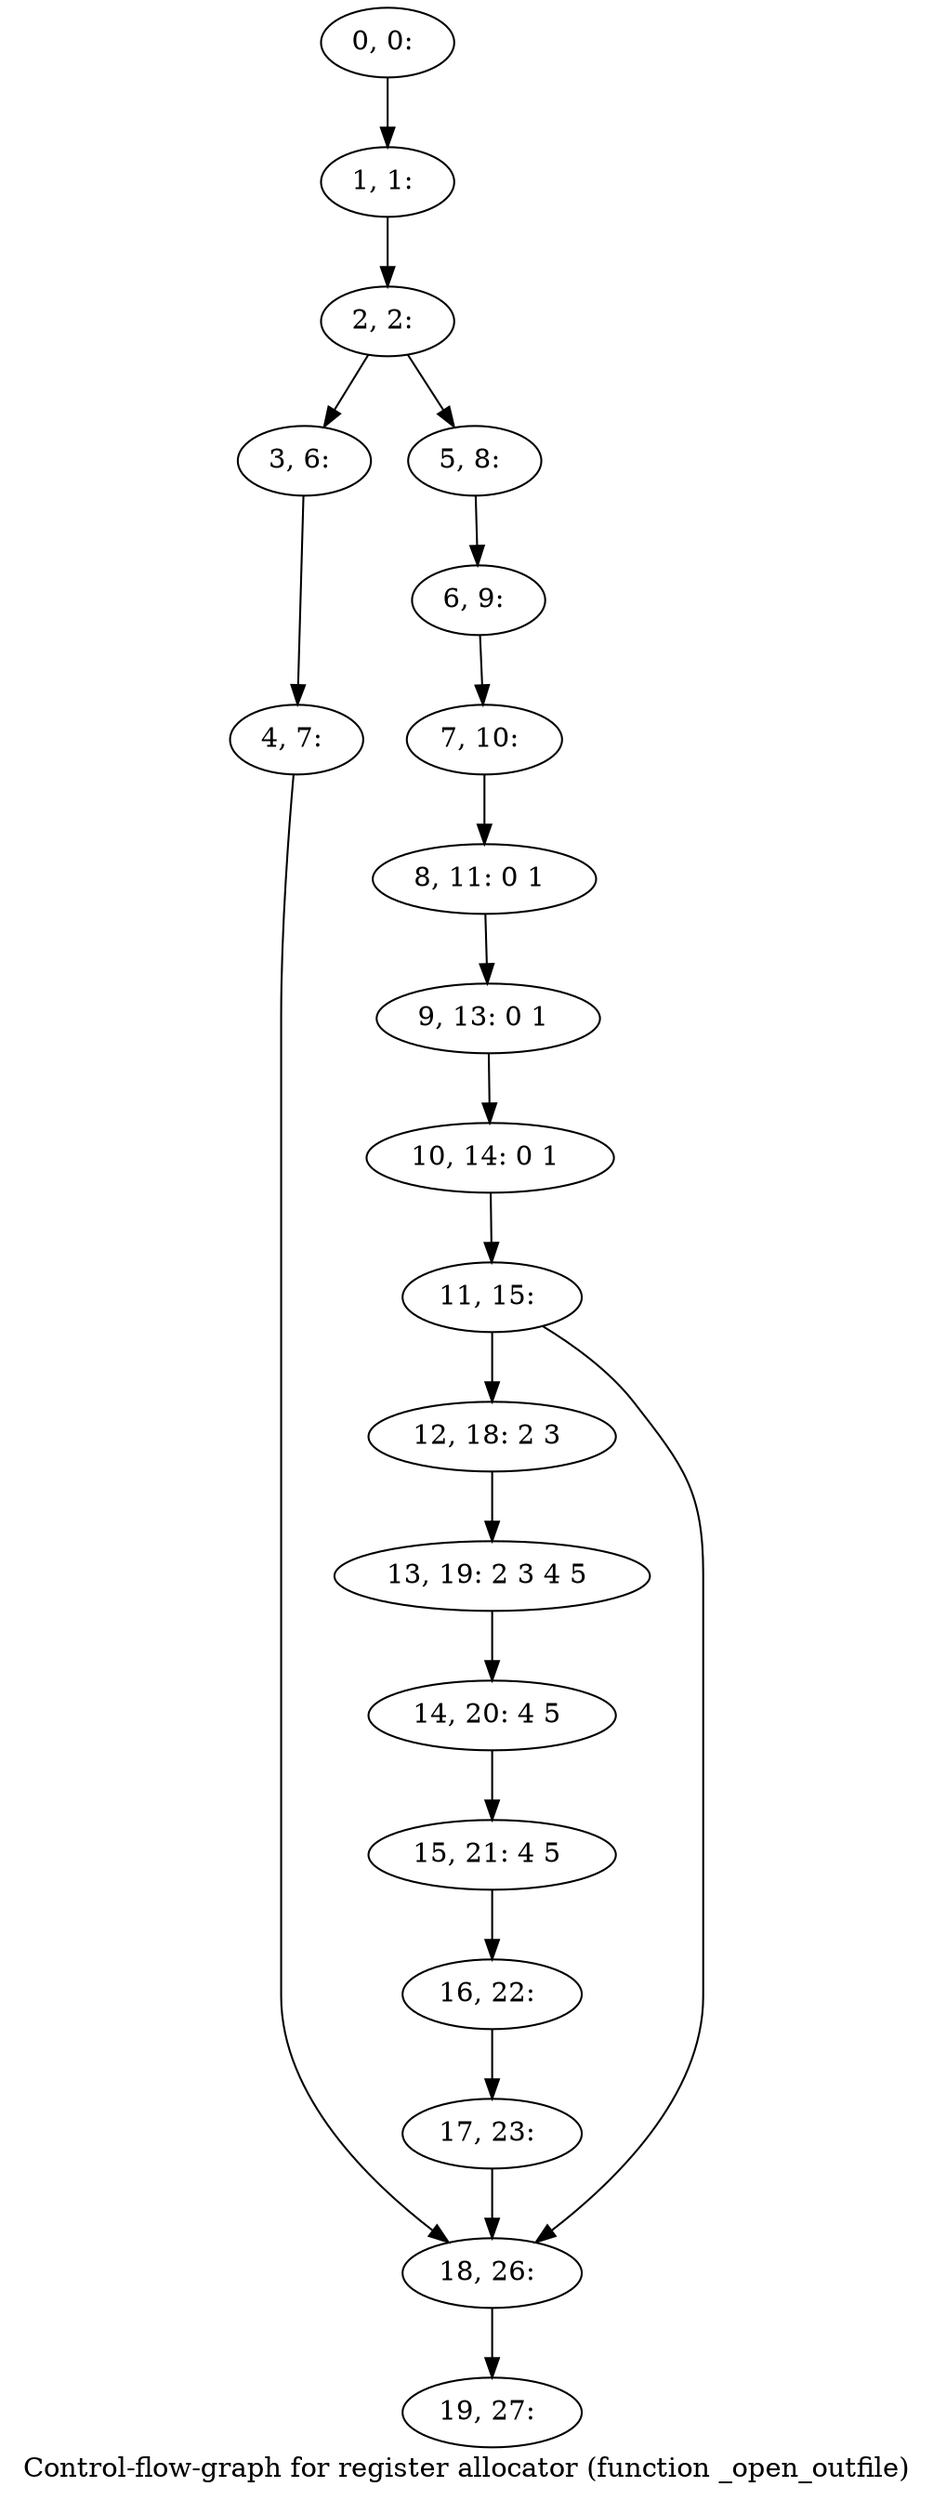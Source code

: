 digraph G {
graph [label="Control-flow-graph for register allocator (function _open_outfile)"]
0[label="0, 0: "];
1[label="1, 1: "];
2[label="2, 2: "];
3[label="3, 6: "];
4[label="4, 7: "];
5[label="5, 8: "];
6[label="6, 9: "];
7[label="7, 10: "];
8[label="8, 11: 0 1 "];
9[label="9, 13: 0 1 "];
10[label="10, 14: 0 1 "];
11[label="11, 15: "];
12[label="12, 18: 2 3 "];
13[label="13, 19: 2 3 4 5 "];
14[label="14, 20: 4 5 "];
15[label="15, 21: 4 5 "];
16[label="16, 22: "];
17[label="17, 23: "];
18[label="18, 26: "];
19[label="19, 27: "];
0->1 ;
1->2 ;
2->3 ;
2->5 ;
3->4 ;
4->18 ;
5->6 ;
6->7 ;
7->8 ;
8->9 ;
9->10 ;
10->11 ;
11->12 ;
11->18 ;
12->13 ;
13->14 ;
14->15 ;
15->16 ;
16->17 ;
17->18 ;
18->19 ;
}
